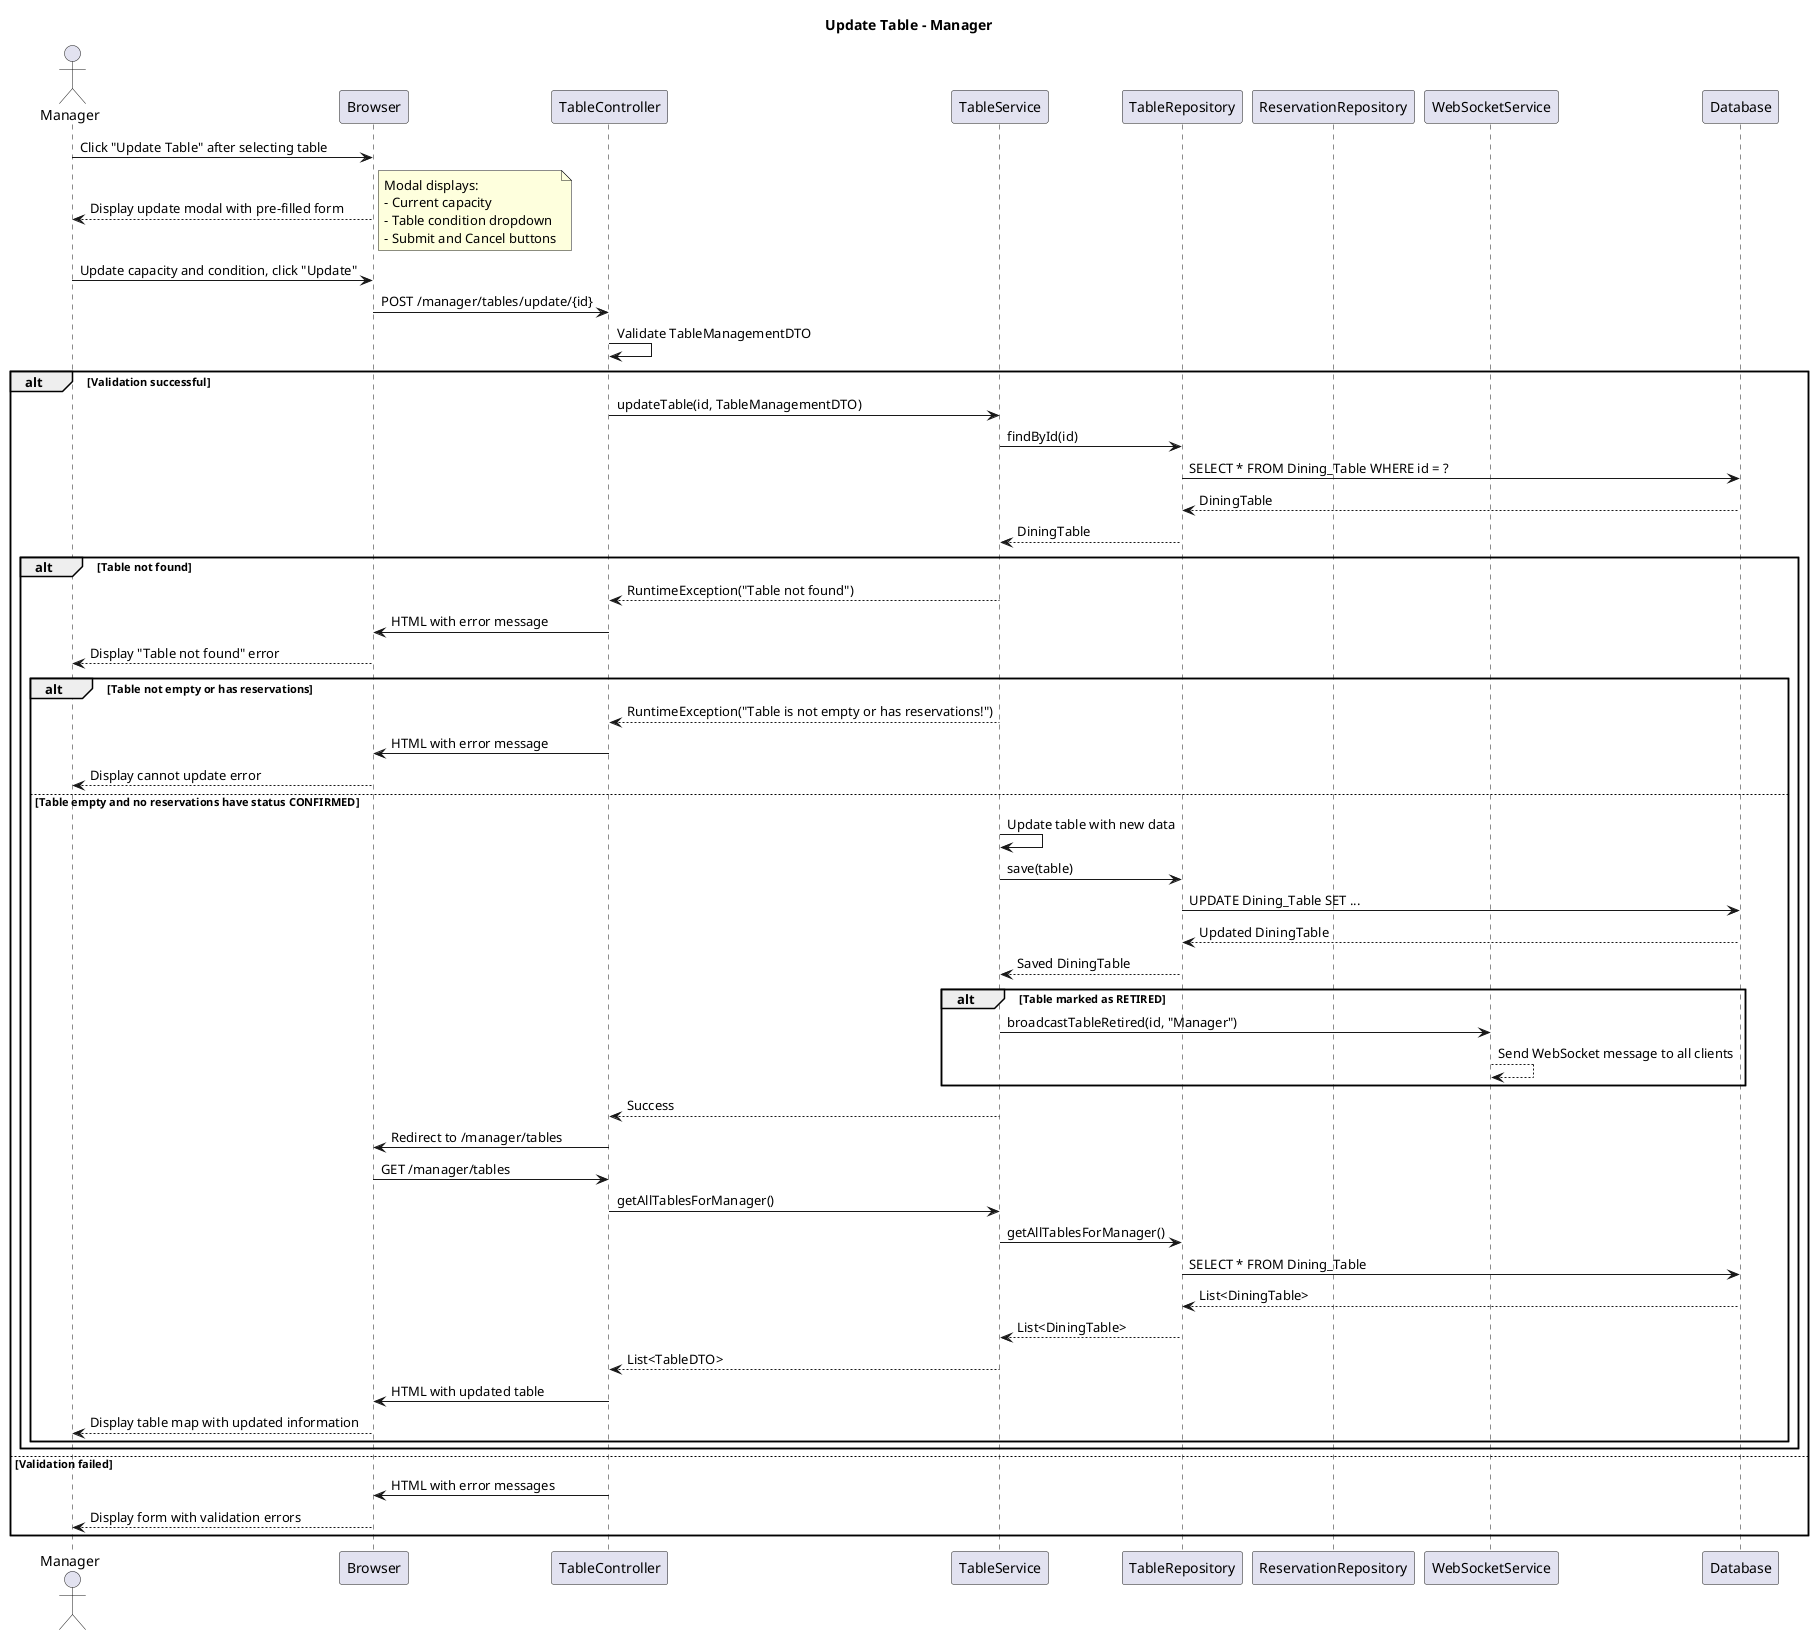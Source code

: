 @startuml
title Update Table - Manager

actor Manager
participant Browser
participant TableController
participant TableService
participant TableRepository
participant ReservationRepository
participant WebSocketService
participant Database

Manager -> Browser: Click "Update Table" after selecting table
Browser --> Manager: Display update modal with pre-filled form

note right
Modal displays:
- Current capacity
- Table condition dropdown
- Submit and Cancel buttons
end note

Manager -> Browser: Update capacity and condition, click "Update"
Browser -> TableController: POST /manager/tables/update/{id}

TableController -> TableController: Validate TableManagementDTO

alt Validation successful
    TableController -> TableService: updateTable(id, TableManagementDTO)
    
    TableService -> TableRepository: findById(id)
    TableRepository -> Database: SELECT * FROM Dining_Table WHERE id = ?
    Database --> TableRepository: DiningTable
    TableRepository --> TableService: DiningTable
    
    alt Table not found
        TableService --> TableController: RuntimeException("Table not found")
        TableController -> Browser: HTML with error message
        Browser --> Manager: Display "Table not found" error
        
        alt Table not empty or has reservations
            TableService --> TableController: RuntimeException("Table is not empty or has reservations!")
            TableController -> Browser: HTML with error message
            Browser --> Manager: Display cannot update error
        else Table empty and no reservations have status CONFIRMED
            TableService -> TableService: Update table with new data
            TableService -> TableRepository: save(table)
            TableRepository -> Database: UPDATE Dining_Table SET ...
            Database --> TableRepository: Updated DiningTable
            TableRepository --> TableService: Saved DiningTable
            
            alt Table marked as RETIRED
                TableService -> WebSocketService: broadcastTableRetired(id, "Manager")
                WebSocketService --> WebSocketService: Send WebSocket message to all clients
            end
            
            TableService --> TableController: Success
            TableController -> Browser: Redirect to /manager/tables
            Browser -> TableController: GET /manager/tables
            TableController -> TableService: getAllTablesForManager()
            TableService -> TableRepository: getAllTablesForManager()
            TableRepository -> Database: SELECT * FROM Dining_Table
            Database --> TableRepository: List<DiningTable>
            TableRepository --> TableService: List<DiningTable>
            TableService --> TableController: List<TableDTO>
            TableController -> Browser: HTML with updated table
            Browser --> Manager: Display table map with updated information
        end
    end

else Validation failed
    TableController -> Browser: HTML with error messages
    Browser --> Manager: Display form with validation errors
end

@enduml
